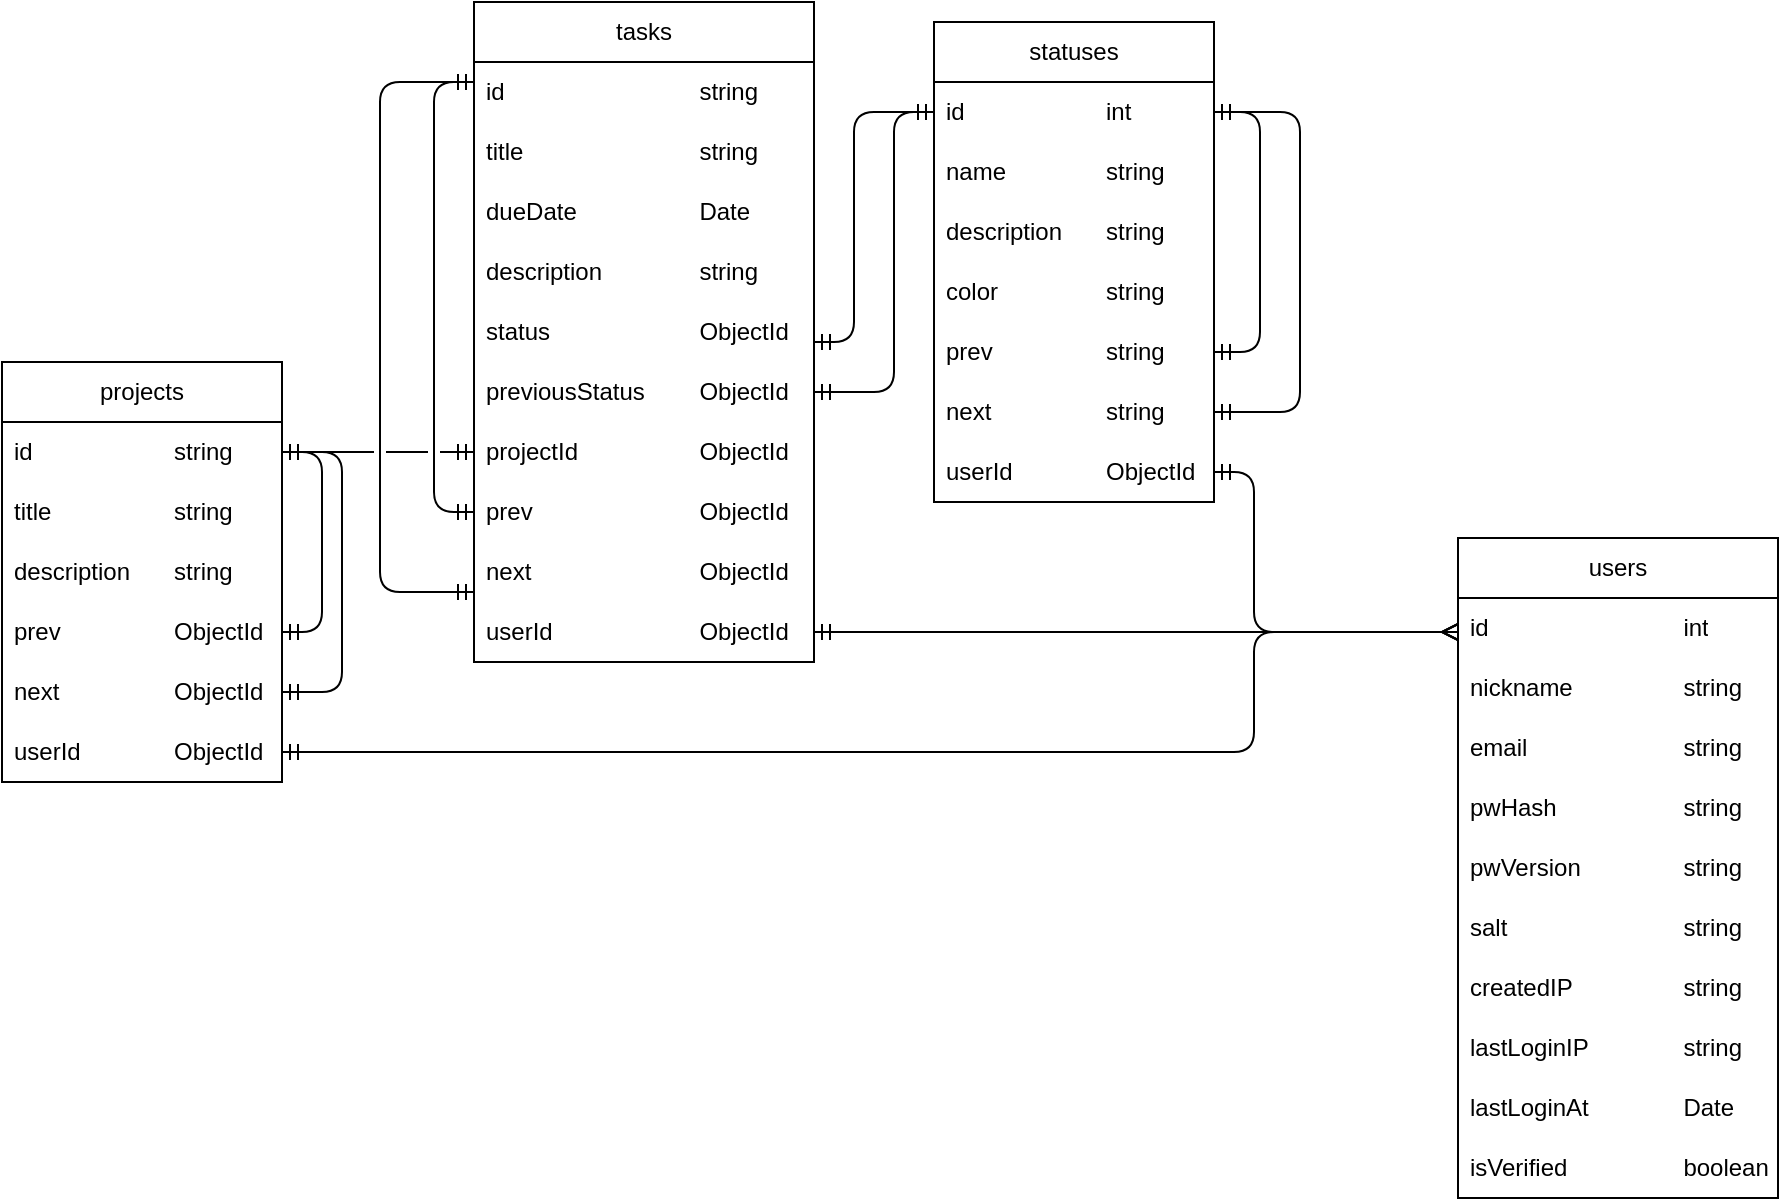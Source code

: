 <mxfile version="27.2.0">
  <diagram name="第 1 页" id="1ZaXQo-gW6QzqhUVACob">
    <mxGraphModel dx="1175" dy="625" grid="1" gridSize="10" guides="1" tooltips="1" connect="1" arrows="1" fold="1" page="0" pageScale="1" pageWidth="827" pageHeight="1169" math="0" shadow="0">
      <root>
        <mxCell id="0" />
        <mxCell id="1" parent="0" />
        <mxCell id="q-1WmjSZeAUtmICfA-64-1" value="tasks" style="swimlane;fontStyle=0;childLayout=stackLayout;horizontal=1;startSize=30;horizontalStack=0;resizeParent=1;resizeParentMax=0;resizeLast=0;collapsible=1;marginBottom=0;whiteSpace=wrap;html=1;" vertex="1" parent="1">
          <mxGeometry x="247" y="10" width="170" height="330" as="geometry" />
        </mxCell>
        <mxCell id="q-1WmjSZeAUtmICfA-64-3" value="id&lt;span style=&quot;white-space: pre;&quot;&gt;&#x9;&lt;/span&gt;&lt;span style=&quot;white-space: pre;&quot;&gt;&#x9;&lt;/span&gt;&lt;span style=&quot;white-space: pre;&quot;&gt;&#x9;&lt;span style=&quot;white-space: pre;&quot;&gt;&#x9;&lt;/span&gt;string&lt;/span&gt;" style="text;strokeColor=none;fillColor=none;align=left;verticalAlign=middle;spacingLeft=4;spacingRight=4;overflow=hidden;points=[[0,0.5],[1,0.5]];portConstraint=eastwest;rotatable=0;whiteSpace=wrap;html=1;" vertex="1" parent="q-1WmjSZeAUtmICfA-64-1">
          <mxGeometry y="30" width="170" height="30" as="geometry" />
        </mxCell>
        <mxCell id="q-1WmjSZeAUtmICfA-64-4" value="title&lt;span style=&quot;white-space: pre;&quot;&gt;&#x9;&lt;/span&gt;&lt;span style=&quot;white-space: pre;&quot;&gt;&#x9;&lt;/span&gt;&lt;span style=&quot;white-space: pre;&quot;&gt;&#x9;&lt;/span&gt;&lt;span style=&quot;white-space: pre;&quot;&gt;&#x9;&lt;/span&gt;string" style="text;strokeColor=none;fillColor=none;align=left;verticalAlign=middle;spacingLeft=4;spacingRight=4;overflow=hidden;points=[[0,0.5],[1,0.5]];portConstraint=eastwest;rotatable=0;whiteSpace=wrap;html=1;" vertex="1" parent="q-1WmjSZeAUtmICfA-64-1">
          <mxGeometry y="60" width="170" height="30" as="geometry" />
        </mxCell>
        <mxCell id="q-1WmjSZeAUtmICfA-64-2" value="dueDate&lt;span style=&quot;white-space: pre;&quot;&gt;&#x9;&lt;/span&gt;&lt;span style=&quot;white-space: pre;&quot;&gt;&#x9;&lt;/span&gt;&lt;span style=&quot;white-space: pre;&quot;&gt;&#x9;&lt;/span&gt;Date" style="text;strokeColor=none;fillColor=none;align=left;verticalAlign=middle;spacingLeft=4;spacingRight=4;overflow=hidden;points=[[0,0.5],[1,0.5]];portConstraint=eastwest;rotatable=0;whiteSpace=wrap;html=1;" vertex="1" parent="q-1WmjSZeAUtmICfA-64-1">
          <mxGeometry y="90" width="170" height="30" as="geometry" />
        </mxCell>
        <mxCell id="q-1WmjSZeAUtmICfA-64-26" value="description&lt;span style=&quot;white-space: pre;&quot;&gt;&#x9;&lt;/span&gt;&lt;span style=&quot;white-space: pre;&quot;&gt;&#x9;&lt;/span&gt;string" style="text;strokeColor=none;fillColor=none;align=left;verticalAlign=middle;spacingLeft=4;spacingRight=4;overflow=hidden;points=[[0,0.5],[1,0.5]];portConstraint=eastwest;rotatable=0;whiteSpace=wrap;html=1;" vertex="1" parent="q-1WmjSZeAUtmICfA-64-1">
          <mxGeometry y="120" width="170" height="30" as="geometry" />
        </mxCell>
        <mxCell id="q-1WmjSZeAUtmICfA-64-27" value="status&lt;span style=&quot;white-space: pre;&quot;&gt;&#x9;&lt;/span&gt;&lt;span style=&quot;white-space: pre;&quot;&gt;&#x9;&lt;/span&gt;&lt;span style=&quot;white-space: pre;&quot;&gt;&#x9;&lt;/span&gt;ObjectId" style="text;strokeColor=none;fillColor=none;align=left;verticalAlign=middle;spacingLeft=4;spacingRight=4;overflow=hidden;points=[[0,0.5],[1,0.5]];portConstraint=eastwest;rotatable=0;whiteSpace=wrap;html=1;" vertex="1" parent="q-1WmjSZeAUtmICfA-64-1">
          <mxGeometry y="150" width="170" height="30" as="geometry" />
        </mxCell>
        <mxCell id="q-1WmjSZeAUtmICfA-64-28" value="previousStatus&lt;span style=&quot;white-space: pre;&quot;&gt;&#x9;&lt;/span&gt;ObjectId" style="text;strokeColor=none;fillColor=none;align=left;verticalAlign=middle;spacingLeft=4;spacingRight=4;overflow=hidden;points=[[0,0.5],[1,0.5]];portConstraint=eastwest;rotatable=0;whiteSpace=wrap;html=1;" vertex="1" parent="q-1WmjSZeAUtmICfA-64-1">
          <mxGeometry y="180" width="170" height="30" as="geometry" />
        </mxCell>
        <mxCell id="q-1WmjSZeAUtmICfA-64-36" value="projectId&lt;span style=&quot;white-space: pre;&quot;&gt;&#x9;&lt;/span&gt;&lt;span style=&quot;white-space: pre;&quot;&gt;&#x9;&lt;/span&gt;&lt;span style=&quot;white-space: pre;&quot;&gt;&#x9;&lt;/span&gt;ObjectId" style="text;strokeColor=none;fillColor=none;align=left;verticalAlign=middle;spacingLeft=4;spacingRight=4;overflow=hidden;points=[[0,0.5],[1,0.5]];portConstraint=eastwest;rotatable=0;whiteSpace=wrap;html=1;" vertex="1" parent="q-1WmjSZeAUtmICfA-64-1">
          <mxGeometry y="210" width="170" height="30" as="geometry" />
        </mxCell>
        <mxCell id="q-1WmjSZeAUtmICfA-64-47" style="edgeStyle=orthogonalEdgeStyle;rounded=1;orthogonalLoop=1;jettySize=auto;html=1;curved=0;startArrow=ERmandOne;startFill=0;endArrow=ERmandOne;endFill=0;jumpStyle=gap;" edge="1" parent="q-1WmjSZeAUtmICfA-64-1" source="q-1WmjSZeAUtmICfA-64-37" target="q-1WmjSZeAUtmICfA-64-3">
          <mxGeometry relative="1" as="geometry">
            <Array as="points">
              <mxPoint x="-20" y="255" />
              <mxPoint x="-20" y="40" />
            </Array>
          </mxGeometry>
        </mxCell>
        <mxCell id="q-1WmjSZeAUtmICfA-64-37" value="prev&lt;span style=&quot;white-space: pre;&quot;&gt;&#x9;&lt;/span&gt;&lt;span style=&quot;white-space: pre;&quot;&gt;&#x9;&lt;/span&gt;&lt;span style=&quot;white-space: pre;&quot;&gt;&#x9;&lt;/span&gt;&lt;span style=&quot;white-space: pre;&quot;&gt;&#x9;&lt;/span&gt;ObjectId" style="text;strokeColor=none;fillColor=none;align=left;verticalAlign=middle;spacingLeft=4;spacingRight=4;overflow=hidden;points=[[0,0.5],[1,0.5]];portConstraint=eastwest;rotatable=0;whiteSpace=wrap;html=1;" vertex="1" parent="q-1WmjSZeAUtmICfA-64-1">
          <mxGeometry y="240" width="170" height="30" as="geometry" />
        </mxCell>
        <mxCell id="q-1WmjSZeAUtmICfA-64-48" style="edgeStyle=orthogonalEdgeStyle;rounded=1;orthogonalLoop=1;jettySize=auto;html=1;curved=0;startArrow=ERmandOne;startFill=0;endArrow=ERmandOne;endFill=0;jumpStyle=gap;" edge="1" parent="q-1WmjSZeAUtmICfA-64-1" source="q-1WmjSZeAUtmICfA-64-38" target="q-1WmjSZeAUtmICfA-64-3">
          <mxGeometry relative="1" as="geometry">
            <mxPoint x="-27" y="40" as="targetPoint" />
            <Array as="points">
              <mxPoint x="-47" y="295" />
              <mxPoint x="-47" y="40" />
            </Array>
          </mxGeometry>
        </mxCell>
        <mxCell id="q-1WmjSZeAUtmICfA-64-38" value="next&lt;span style=&quot;white-space: pre;&quot;&gt;&#x9;&lt;/span&gt;&lt;span style=&quot;white-space: pre;&quot;&gt;&#x9;&lt;/span&gt;&lt;span style=&quot;white-space: pre;&quot;&gt;&#x9;&lt;/span&gt;&lt;span style=&quot;white-space: pre;&quot;&gt;&#x9;&lt;/span&gt;ObjectId" style="text;strokeColor=none;fillColor=none;align=left;verticalAlign=middle;spacingLeft=4;spacingRight=4;overflow=hidden;points=[[0,0.5],[1,0.5]];portConstraint=eastwest;rotatable=0;whiteSpace=wrap;html=1;" vertex="1" parent="q-1WmjSZeAUtmICfA-64-1">
          <mxGeometry y="270" width="170" height="30" as="geometry" />
        </mxCell>
        <mxCell id="q-1WmjSZeAUtmICfA-64-55" value="userId&lt;span style=&quot;white-space: pre;&quot;&gt;&#x9;&lt;/span&gt;&lt;span style=&quot;white-space: pre;&quot;&gt;&#x9;&lt;/span&gt;&lt;span style=&quot;white-space: pre;&quot;&gt;&#x9;&lt;/span&gt;ObjectId" style="text;strokeColor=none;fillColor=none;align=left;verticalAlign=middle;spacingLeft=4;spacingRight=4;overflow=hidden;points=[[0,0.5],[1,0.5]];portConstraint=eastwest;rotatable=0;whiteSpace=wrap;html=1;" vertex="1" parent="q-1WmjSZeAUtmICfA-64-1">
          <mxGeometry y="300" width="170" height="30" as="geometry" />
        </mxCell>
        <mxCell id="q-1WmjSZeAUtmICfA-64-5" value="statuses" style="swimlane;fontStyle=0;childLayout=stackLayout;horizontal=1;startSize=30;horizontalStack=0;resizeParent=1;resizeParentMax=0;resizeLast=0;collapsible=1;marginBottom=0;whiteSpace=wrap;html=1;" vertex="1" parent="1">
          <mxGeometry x="477" y="20" width="140" height="240" as="geometry" />
        </mxCell>
        <mxCell id="q-1WmjSZeAUtmICfA-64-6" value="id&lt;span style=&quot;white-space: pre;&quot;&gt;&#x9;&lt;/span&gt;&lt;span style=&quot;white-space: pre;&quot;&gt;&#x9;&lt;/span&gt;&lt;span style=&quot;white-space: pre;&quot;&gt;&#x9;&lt;/span&gt;int" style="text;strokeColor=none;fillColor=none;align=left;verticalAlign=middle;spacingLeft=4;spacingRight=4;overflow=hidden;points=[[0,0.5],[1,0.5]];portConstraint=eastwest;rotatable=0;whiteSpace=wrap;html=1;" vertex="1" parent="q-1WmjSZeAUtmICfA-64-5">
          <mxGeometry y="30" width="140" height="30" as="geometry" />
        </mxCell>
        <mxCell id="q-1WmjSZeAUtmICfA-64-7" value="name&lt;span style=&quot;white-space: pre;&quot;&gt;&#x9;&lt;/span&gt;&lt;span style=&quot;white-space: pre;&quot;&gt;&#x9;&lt;/span&gt;string" style="text;strokeColor=none;fillColor=none;align=left;verticalAlign=middle;spacingLeft=4;spacingRight=4;overflow=hidden;points=[[0,0.5],[1,0.5]];portConstraint=eastwest;rotatable=0;whiteSpace=wrap;html=1;" vertex="1" parent="q-1WmjSZeAUtmICfA-64-5">
          <mxGeometry y="60" width="140" height="30" as="geometry" />
        </mxCell>
        <mxCell id="q-1WmjSZeAUtmICfA-64-8" value="description&lt;span style=&quot;white-space: pre;&quot;&gt;&#x9;&lt;/span&gt;string" style="text;strokeColor=none;fillColor=none;align=left;verticalAlign=middle;spacingLeft=4;spacingRight=4;overflow=hidden;points=[[0,0.5],[1,0.5]];portConstraint=eastwest;rotatable=0;whiteSpace=wrap;html=1;" vertex="1" parent="q-1WmjSZeAUtmICfA-64-5">
          <mxGeometry y="90" width="140" height="30" as="geometry" />
        </mxCell>
        <mxCell id="q-1WmjSZeAUtmICfA-64-39" value="color&lt;span style=&quot;white-space: pre;&quot;&gt;&#x9;&lt;/span&gt;&lt;span style=&quot;white-space: pre;&quot;&gt;&#x9;&lt;/span&gt;string" style="text;strokeColor=none;fillColor=none;align=left;verticalAlign=middle;spacingLeft=4;spacingRight=4;overflow=hidden;points=[[0,0.5],[1,0.5]];portConstraint=eastwest;rotatable=0;whiteSpace=wrap;html=1;" vertex="1" parent="q-1WmjSZeAUtmICfA-64-5">
          <mxGeometry y="120" width="140" height="30" as="geometry" />
        </mxCell>
        <mxCell id="q-1WmjSZeAUtmICfA-64-79" style="edgeStyle=orthogonalEdgeStyle;rounded=1;orthogonalLoop=1;jettySize=auto;html=1;startArrow=ERmandOne;startFill=0;endArrow=ERmandOne;endFill=0;curved=0;" edge="1" parent="q-1WmjSZeAUtmICfA-64-5" source="q-1WmjSZeAUtmICfA-64-76" target="q-1WmjSZeAUtmICfA-64-6">
          <mxGeometry relative="1" as="geometry">
            <mxPoint x="213" y="70" as="targetPoint" />
            <Array as="points">
              <mxPoint x="163" y="165" />
              <mxPoint x="163" y="45" />
            </Array>
          </mxGeometry>
        </mxCell>
        <mxCell id="q-1WmjSZeAUtmICfA-64-76" value="prev&lt;span style=&quot;white-space: pre;&quot;&gt;&#x9;&lt;/span&gt;&lt;span style=&quot;white-space: pre;&quot;&gt;&#x9;&lt;/span&gt;&lt;span style=&quot;white-space: pre;&quot;&gt;&#x9;&lt;/span&gt;string" style="text;strokeColor=none;fillColor=none;align=left;verticalAlign=middle;spacingLeft=4;spacingRight=4;overflow=hidden;points=[[0,0.5],[1,0.5]];portConstraint=eastwest;rotatable=0;whiteSpace=wrap;html=1;" vertex="1" parent="q-1WmjSZeAUtmICfA-64-5">
          <mxGeometry y="150" width="140" height="30" as="geometry" />
        </mxCell>
        <mxCell id="q-1WmjSZeAUtmICfA-64-78" style="edgeStyle=orthogonalEdgeStyle;rounded=1;orthogonalLoop=1;jettySize=auto;html=1;startArrow=ERmandOne;startFill=0;endArrow=ERmandOne;endFill=0;curved=0;" edge="1" parent="q-1WmjSZeAUtmICfA-64-5" source="q-1WmjSZeAUtmICfA-64-77" target="q-1WmjSZeAUtmICfA-64-6">
          <mxGeometry relative="1" as="geometry">
            <Array as="points">
              <mxPoint x="183" y="195" />
              <mxPoint x="183" y="45" />
            </Array>
          </mxGeometry>
        </mxCell>
        <mxCell id="q-1WmjSZeAUtmICfA-64-77" value="next&lt;span style=&quot;white-space: pre;&quot;&gt;&#x9;&lt;/span&gt;&lt;span style=&quot;white-space: pre;&quot;&gt;&#x9;&lt;/span&gt;&lt;span style=&quot;white-space: pre;&quot;&gt;&#x9;&lt;/span&gt;string" style="text;strokeColor=none;fillColor=none;align=left;verticalAlign=middle;spacingLeft=4;spacingRight=4;overflow=hidden;points=[[0,0.5],[1,0.5]];portConstraint=eastwest;rotatable=0;whiteSpace=wrap;html=1;" vertex="1" parent="q-1WmjSZeAUtmICfA-64-5">
          <mxGeometry y="180" width="140" height="30" as="geometry" />
        </mxCell>
        <mxCell id="q-1WmjSZeAUtmICfA-64-57" value="userId&lt;span style=&quot;white-space: pre;&quot;&gt;&#x9;&lt;/span&gt;&lt;span style=&quot;white-space: pre;&quot;&gt;&#x9;&lt;/span&gt;ObjectId" style="text;strokeColor=none;fillColor=none;align=left;verticalAlign=middle;spacingLeft=4;spacingRight=4;overflow=hidden;points=[[0,0.5],[1,0.5]];portConstraint=eastwest;rotatable=0;whiteSpace=wrap;html=1;" vertex="1" parent="q-1WmjSZeAUtmICfA-64-5">
          <mxGeometry y="210" width="140" height="30" as="geometry" />
        </mxCell>
        <mxCell id="q-1WmjSZeAUtmICfA-64-9" value="projects" style="swimlane;fontStyle=0;childLayout=stackLayout;horizontal=1;startSize=30;horizontalStack=0;resizeParent=1;resizeParentMax=0;resizeLast=0;collapsible=1;marginBottom=0;whiteSpace=wrap;html=1;" vertex="1" parent="1">
          <mxGeometry x="11" y="190" width="140" height="210" as="geometry" />
        </mxCell>
        <mxCell id="q-1WmjSZeAUtmICfA-64-11" value="id&lt;span style=&quot;white-space: pre;&quot;&gt;&#x9;&lt;/span&gt;&lt;span style=&quot;white-space: pre;&quot;&gt;&#x9;&lt;/span&gt;&lt;span style=&quot;white-space: pre;&quot;&gt;&#x9;&lt;/span&gt;string" style="text;strokeColor=none;fillColor=none;align=left;verticalAlign=middle;spacingLeft=4;spacingRight=4;overflow=hidden;points=[[0,0.5],[1,0.5]];portConstraint=eastwest;rotatable=0;whiteSpace=wrap;html=1;" vertex="1" parent="q-1WmjSZeAUtmICfA-64-9">
          <mxGeometry y="30" width="140" height="30" as="geometry" />
        </mxCell>
        <mxCell id="q-1WmjSZeAUtmICfA-64-12" value="title&lt;span style=&quot;white-space: pre;&quot;&gt;&#x9;&lt;/span&gt;&lt;span style=&quot;white-space: pre;&quot;&gt;&#x9;&lt;span style=&quot;white-space: pre;&quot;&gt;&#x9;&lt;/span&gt;string&lt;/span&gt;" style="text;strokeColor=none;fillColor=none;align=left;verticalAlign=middle;spacingLeft=4;spacingRight=4;overflow=hidden;points=[[0,0.5],[1,0.5]];portConstraint=eastwest;rotatable=0;whiteSpace=wrap;html=1;" vertex="1" parent="q-1WmjSZeAUtmICfA-64-9">
          <mxGeometry y="60" width="140" height="30" as="geometry" />
        </mxCell>
        <mxCell id="q-1WmjSZeAUtmICfA-64-10" value="description&lt;span style=&quot;white-space: pre;&quot;&gt;&#x9;&lt;/span&gt;string" style="text;strokeColor=none;fillColor=none;align=left;verticalAlign=middle;spacingLeft=4;spacingRight=4;overflow=hidden;points=[[0,0.5],[1,0.5]];portConstraint=eastwest;rotatable=0;whiteSpace=wrap;html=1;" vertex="1" parent="q-1WmjSZeAUtmICfA-64-9">
          <mxGeometry y="90" width="140" height="30" as="geometry" />
        </mxCell>
        <mxCell id="q-1WmjSZeAUtmICfA-64-49" style="edgeStyle=orthogonalEdgeStyle;rounded=1;orthogonalLoop=1;jettySize=auto;html=1;exitX=1;exitY=0.5;exitDx=0;exitDy=0;curved=0;startArrow=ERmandOne;startFill=0;endArrow=ERmandOne;endFill=0;jumpStyle=gap;" edge="1" parent="q-1WmjSZeAUtmICfA-64-9" source="q-1WmjSZeAUtmICfA-64-40" target="q-1WmjSZeAUtmICfA-64-11">
          <mxGeometry relative="1" as="geometry" />
        </mxCell>
        <mxCell id="q-1WmjSZeAUtmICfA-64-40" value="prev&lt;span style=&quot;white-space: pre;&quot;&gt;&#x9;&lt;/span&gt;&lt;span style=&quot;white-space: pre;&quot;&gt;&#x9;&lt;/span&gt;&lt;span style=&quot;white-space: pre;&quot;&gt;&#x9;&lt;/span&gt;ObjectId" style="text;strokeColor=none;fillColor=none;align=left;verticalAlign=middle;spacingLeft=4;spacingRight=4;overflow=hidden;points=[[0,0.5],[1,0.5]];portConstraint=eastwest;rotatable=0;whiteSpace=wrap;html=1;" vertex="1" parent="q-1WmjSZeAUtmICfA-64-9">
          <mxGeometry y="120" width="140" height="30" as="geometry" />
        </mxCell>
        <mxCell id="q-1WmjSZeAUtmICfA-64-50" style="edgeStyle=orthogonalEdgeStyle;rounded=1;orthogonalLoop=1;jettySize=auto;html=1;exitX=1;exitY=0.5;exitDx=0;exitDy=0;curved=0;startArrow=ERmandOne;startFill=0;endArrow=ERmandOne;endFill=0;jumpStyle=gap;" edge="1" parent="q-1WmjSZeAUtmICfA-64-9" source="q-1WmjSZeAUtmICfA-64-41" target="q-1WmjSZeAUtmICfA-64-11">
          <mxGeometry relative="1" as="geometry">
            <Array as="points">
              <mxPoint x="170" y="165" />
              <mxPoint x="170" y="45" />
            </Array>
          </mxGeometry>
        </mxCell>
        <mxCell id="q-1WmjSZeAUtmICfA-64-41" value="next&lt;span style=&quot;white-space: pre;&quot;&gt;&#x9;&lt;/span&gt;&lt;span style=&quot;white-space: pre;&quot;&gt;&#x9;&lt;/span&gt;&lt;span style=&quot;white-space: pre;&quot;&gt;&#x9;&lt;/span&gt;ObjectId" style="text;strokeColor=none;fillColor=none;align=left;verticalAlign=middle;spacingLeft=4;spacingRight=4;overflow=hidden;points=[[0,0.5],[1,0.5]];portConstraint=eastwest;rotatable=0;whiteSpace=wrap;html=1;" vertex="1" parent="q-1WmjSZeAUtmICfA-64-9">
          <mxGeometry y="150" width="140" height="30" as="geometry" />
        </mxCell>
        <mxCell id="q-1WmjSZeAUtmICfA-64-56" value="userId&lt;span style=&quot;white-space: pre;&quot;&gt;&#x9;&lt;/span&gt;&lt;span style=&quot;white-space: pre;&quot;&gt;&#x9;&lt;/span&gt;ObjectId" style="text;strokeColor=none;fillColor=none;align=left;verticalAlign=middle;spacingLeft=4;spacingRight=4;overflow=hidden;points=[[0,0.5],[1,0.5]];portConstraint=eastwest;rotatable=0;whiteSpace=wrap;html=1;" vertex="1" parent="q-1WmjSZeAUtmICfA-64-9">
          <mxGeometry y="180" width="140" height="30" as="geometry" />
        </mxCell>
        <mxCell id="q-1WmjSZeAUtmICfA-64-13" value="users" style="swimlane;fontStyle=0;childLayout=stackLayout;horizontal=1;startSize=30;horizontalStack=0;resizeParent=1;resizeParentMax=0;resizeLast=0;collapsible=1;marginBottom=0;whiteSpace=wrap;html=1;" vertex="1" parent="1">
          <mxGeometry x="739" y="278" width="160" height="330" as="geometry" />
        </mxCell>
        <mxCell id="q-1WmjSZeAUtmICfA-64-14" value="id&lt;span style=&quot;white-space: pre;&quot;&gt;&#x9;&lt;/span&gt;&lt;span style=&quot;white-space: pre;&quot;&gt;&#x9;&lt;/span&gt;&lt;span style=&quot;white-space: pre;&quot;&gt;&#x9;&lt;span style=&quot;white-space: pre;&quot;&gt;&#x9;&lt;/span&gt;&lt;/span&gt;int" style="text;strokeColor=none;fillColor=none;align=left;verticalAlign=middle;spacingLeft=4;spacingRight=4;overflow=hidden;points=[[0,0.5],[1,0.5]];portConstraint=eastwest;rotatable=0;whiteSpace=wrap;html=1;" vertex="1" parent="q-1WmjSZeAUtmICfA-64-13">
          <mxGeometry y="30" width="160" height="30" as="geometry" />
        </mxCell>
        <mxCell id="q-1WmjSZeAUtmICfA-64-52" value="nickname&lt;span style=&quot;white-space: pre;&quot;&gt;&#x9;&lt;/span&gt;&lt;span style=&quot;white-space: pre;&quot;&gt;&#x9;&lt;span style=&quot;white-space: pre;&quot;&gt;&#x9;&lt;/span&gt;&lt;/span&gt;string" style="text;strokeColor=none;fillColor=none;align=left;verticalAlign=middle;spacingLeft=4;spacingRight=4;overflow=hidden;points=[[0,0.5],[1,0.5]];portConstraint=eastwest;rotatable=0;whiteSpace=wrap;html=1;" vertex="1" parent="q-1WmjSZeAUtmICfA-64-13">
          <mxGeometry y="60" width="160" height="30" as="geometry" />
        </mxCell>
        <mxCell id="q-1WmjSZeAUtmICfA-64-53" value="email&lt;span style=&quot;white-space: pre;&quot;&gt;&#x9;&lt;span style=&quot;white-space: pre;&quot;&gt;&#x9;&lt;/span&gt;&lt;/span&gt;&lt;span style=&quot;white-space: pre;&quot;&gt;&#x9;&lt;/span&gt;string" style="text;strokeColor=none;fillColor=none;align=left;verticalAlign=middle;spacingLeft=4;spacingRight=4;overflow=hidden;points=[[0,0.5],[1,0.5]];portConstraint=eastwest;rotatable=0;whiteSpace=wrap;html=1;" vertex="1" parent="q-1WmjSZeAUtmICfA-64-13">
          <mxGeometry y="90" width="160" height="30" as="geometry" />
        </mxCell>
        <mxCell id="q-1WmjSZeAUtmICfA-64-16" value="pwHash&lt;span style=&quot;white-space: pre;&quot;&gt;&#x9;&lt;/span&gt;&lt;span style=&quot;white-space: pre;&quot;&gt;&#x9;&lt;span style=&quot;white-space: pre;&quot;&gt;&#x9;&lt;/span&gt;&lt;/span&gt;string" style="text;strokeColor=none;fillColor=none;align=left;verticalAlign=middle;spacingLeft=4;spacingRight=4;overflow=hidden;points=[[0,0.5],[1,0.5]];portConstraint=eastwest;rotatable=0;whiteSpace=wrap;html=1;" vertex="1" parent="q-1WmjSZeAUtmICfA-64-13">
          <mxGeometry y="120" width="160" height="30" as="geometry" />
        </mxCell>
        <mxCell id="q-1WmjSZeAUtmICfA-64-69" value="pwVersion&lt;span style=&quot;white-space: pre;&quot;&gt;&#x9;&lt;span style=&quot;white-space: pre;&quot;&gt;&#x9;&lt;/span&gt;&lt;/span&gt;string" style="text;strokeColor=none;fillColor=none;align=left;verticalAlign=middle;spacingLeft=4;spacingRight=4;overflow=hidden;points=[[0,0.5],[1,0.5]];portConstraint=eastwest;rotatable=0;whiteSpace=wrap;html=1;" vertex="1" parent="q-1WmjSZeAUtmICfA-64-13">
          <mxGeometry y="150" width="160" height="30" as="geometry" />
        </mxCell>
        <mxCell id="q-1WmjSZeAUtmICfA-64-63" value="salt&lt;span style=&quot;white-space: pre;&quot;&gt;&#x9;&lt;/span&gt;&lt;span style=&quot;white-space: pre;&quot;&gt;&#x9;&lt;span style=&quot;white-space: pre;&quot;&gt;&#x9;&lt;/span&gt;&lt;/span&gt;&lt;span style=&quot;white-space: pre;&quot;&gt;&#x9;&lt;/span&gt;string" style="text;strokeColor=none;fillColor=none;align=left;verticalAlign=middle;spacingLeft=4;spacingRight=4;overflow=hidden;points=[[0,0.5],[1,0.5]];portConstraint=eastwest;rotatable=0;whiteSpace=wrap;html=1;" vertex="1" parent="q-1WmjSZeAUtmICfA-64-13">
          <mxGeometry y="180" width="160" height="30" as="geometry" />
        </mxCell>
        <mxCell id="q-1WmjSZeAUtmICfA-64-64" value="createdIP&lt;span style=&quot;white-space: pre;&quot;&gt;&#x9;&lt;/span&gt;&lt;span style=&quot;white-space: pre;&quot;&gt;&#x9;&lt;span style=&quot;white-space: pre;&quot;&gt;&#x9;&lt;/span&gt;&lt;/span&gt;string" style="text;strokeColor=none;fillColor=none;align=left;verticalAlign=middle;spacingLeft=4;spacingRight=4;overflow=hidden;points=[[0,0.5],[1,0.5]];portConstraint=eastwest;rotatable=0;whiteSpace=wrap;html=1;" vertex="1" parent="q-1WmjSZeAUtmICfA-64-13">
          <mxGeometry y="210" width="160" height="30" as="geometry" />
        </mxCell>
        <mxCell id="q-1WmjSZeAUtmICfA-64-80" value="lastLoginIP&lt;span style=&quot;white-space: pre;&quot;&gt;&#x9;&lt;/span&gt;&lt;span style=&quot;white-space: pre;&quot;&gt;&#x9;&lt;/span&gt;string" style="text;strokeColor=none;fillColor=none;align=left;verticalAlign=middle;spacingLeft=4;spacingRight=4;overflow=hidden;points=[[0,0.5],[1,0.5]];portConstraint=eastwest;rotatable=0;whiteSpace=wrap;html=1;" vertex="1" parent="q-1WmjSZeAUtmICfA-64-13">
          <mxGeometry y="240" width="160" height="30" as="geometry" />
        </mxCell>
        <mxCell id="q-1WmjSZeAUtmICfA-64-66" value="lastLoginAt&lt;span style=&quot;white-space: pre;&quot;&gt;&#x9;&lt;/span&gt;&lt;span style=&quot;white-space: pre;&quot;&gt;&#x9;&lt;/span&gt;Date" style="text;strokeColor=none;fillColor=none;align=left;verticalAlign=middle;spacingLeft=4;spacingRight=4;overflow=hidden;points=[[0,0.5],[1,0.5]];portConstraint=eastwest;rotatable=0;whiteSpace=wrap;html=1;" vertex="1" parent="q-1WmjSZeAUtmICfA-64-13">
          <mxGeometry y="270" width="160" height="30" as="geometry" />
        </mxCell>
        <mxCell id="q-1WmjSZeAUtmICfA-64-68" value="isVerified&lt;span style=&quot;white-space: pre;&quot;&gt;&#x9;&lt;span style=&quot;white-space: pre;&quot;&gt;&#x9;&lt;/span&gt;&lt;/span&gt;&lt;span style=&quot;white-space: pre;&quot;&gt;&#x9;&lt;/span&gt;boolean" style="text;strokeColor=none;fillColor=none;align=left;verticalAlign=middle;spacingLeft=4;spacingRight=4;overflow=hidden;points=[[0,0.5],[1,0.5]];portConstraint=eastwest;rotatable=0;whiteSpace=wrap;html=1;" vertex="1" parent="q-1WmjSZeAUtmICfA-64-13">
          <mxGeometry y="300" width="160" height="30" as="geometry" />
        </mxCell>
        <mxCell id="q-1WmjSZeAUtmICfA-64-42" style="edgeStyle=orthogonalEdgeStyle;rounded=1;orthogonalLoop=1;jettySize=auto;html=1;jumpStyle=gap;strokeColor=default;curved=0;flowAnimation=0;startArrow=ERmandOne;startFill=0;endArrow=ERmandOne;endFill=0;" edge="1" parent="1" source="q-1WmjSZeAUtmICfA-64-36" target="q-1WmjSZeAUtmICfA-64-11">
          <mxGeometry relative="1" as="geometry">
            <mxPoint x="321" y="-90" as="sourcePoint" />
            <mxPoint x="401" y="-40" as="targetPoint" />
          </mxGeometry>
        </mxCell>
        <mxCell id="q-1WmjSZeAUtmICfA-64-46" style="edgeStyle=orthogonalEdgeStyle;rounded=1;orthogonalLoop=1;jettySize=auto;html=1;startArrow=ERmandOne;startFill=0;endArrow=ERmandOne;endFill=0;curved=0;jumpStyle=gap;" edge="1" parent="1" source="q-1WmjSZeAUtmICfA-64-27" target="q-1WmjSZeAUtmICfA-64-6">
          <mxGeometry relative="1" as="geometry">
            <Array as="points">
              <mxPoint x="437" y="180" />
              <mxPoint x="437" y="65" />
            </Array>
          </mxGeometry>
        </mxCell>
        <mxCell id="q-1WmjSZeAUtmICfA-64-51" style="edgeStyle=orthogonalEdgeStyle;rounded=1;orthogonalLoop=1;jettySize=auto;html=1;curved=0;endArrow=ERmandOne;endFill=0;startArrow=ERmandOne;startFill=0;jumpStyle=gap;" edge="1" parent="1" source="q-1WmjSZeAUtmICfA-64-28" target="q-1WmjSZeAUtmICfA-64-6">
          <mxGeometry relative="1" as="geometry">
            <mxPoint x="587" as="targetPoint" />
            <Array as="points">
              <mxPoint x="457" y="205" />
              <mxPoint x="457" y="65" />
            </Array>
          </mxGeometry>
        </mxCell>
        <mxCell id="q-1WmjSZeAUtmICfA-64-58" style="edgeStyle=orthogonalEdgeStyle;rounded=1;orthogonalLoop=1;jettySize=auto;html=1;curved=0;endArrow=ERmany;endFill=0;startArrow=ERmandOne;startFill=0;jumpStyle=gap;" edge="1" parent="1" source="q-1WmjSZeAUtmICfA-64-56" target="q-1WmjSZeAUtmICfA-64-14">
          <mxGeometry relative="1" as="geometry">
            <Array as="points">
              <mxPoint x="637" y="385" />
              <mxPoint x="637" y="325" />
            </Array>
          </mxGeometry>
        </mxCell>
        <mxCell id="q-1WmjSZeAUtmICfA-64-59" style="edgeStyle=orthogonalEdgeStyle;rounded=1;orthogonalLoop=1;jettySize=auto;html=1;exitX=1;exitY=0.5;exitDx=0;exitDy=0;curved=0;endArrow=ERmany;endFill=0;startArrow=ERmandOne;startFill=0;jumpStyle=gap;" edge="1" parent="1" source="q-1WmjSZeAUtmICfA-64-57" target="q-1WmjSZeAUtmICfA-64-14">
          <mxGeometry relative="1" as="geometry">
            <Array as="points">
              <mxPoint x="637" y="245" />
              <mxPoint x="637" y="325" />
            </Array>
          </mxGeometry>
        </mxCell>
        <mxCell id="q-1WmjSZeAUtmICfA-64-60" style="edgeStyle=orthogonalEdgeStyle;rounded=1;orthogonalLoop=1;jettySize=auto;html=1;curved=0;endArrow=ERmany;endFill=0;startArrow=ERmandOne;startFill=0;jumpStyle=gap;" edge="1" parent="1" source="q-1WmjSZeAUtmICfA-64-55" target="q-1WmjSZeAUtmICfA-64-14">
          <mxGeometry relative="1" as="geometry">
            <Array as="points">
              <mxPoint x="767" y="325" />
              <mxPoint x="767" y="325" />
            </Array>
          </mxGeometry>
        </mxCell>
      </root>
    </mxGraphModel>
  </diagram>
</mxfile>
